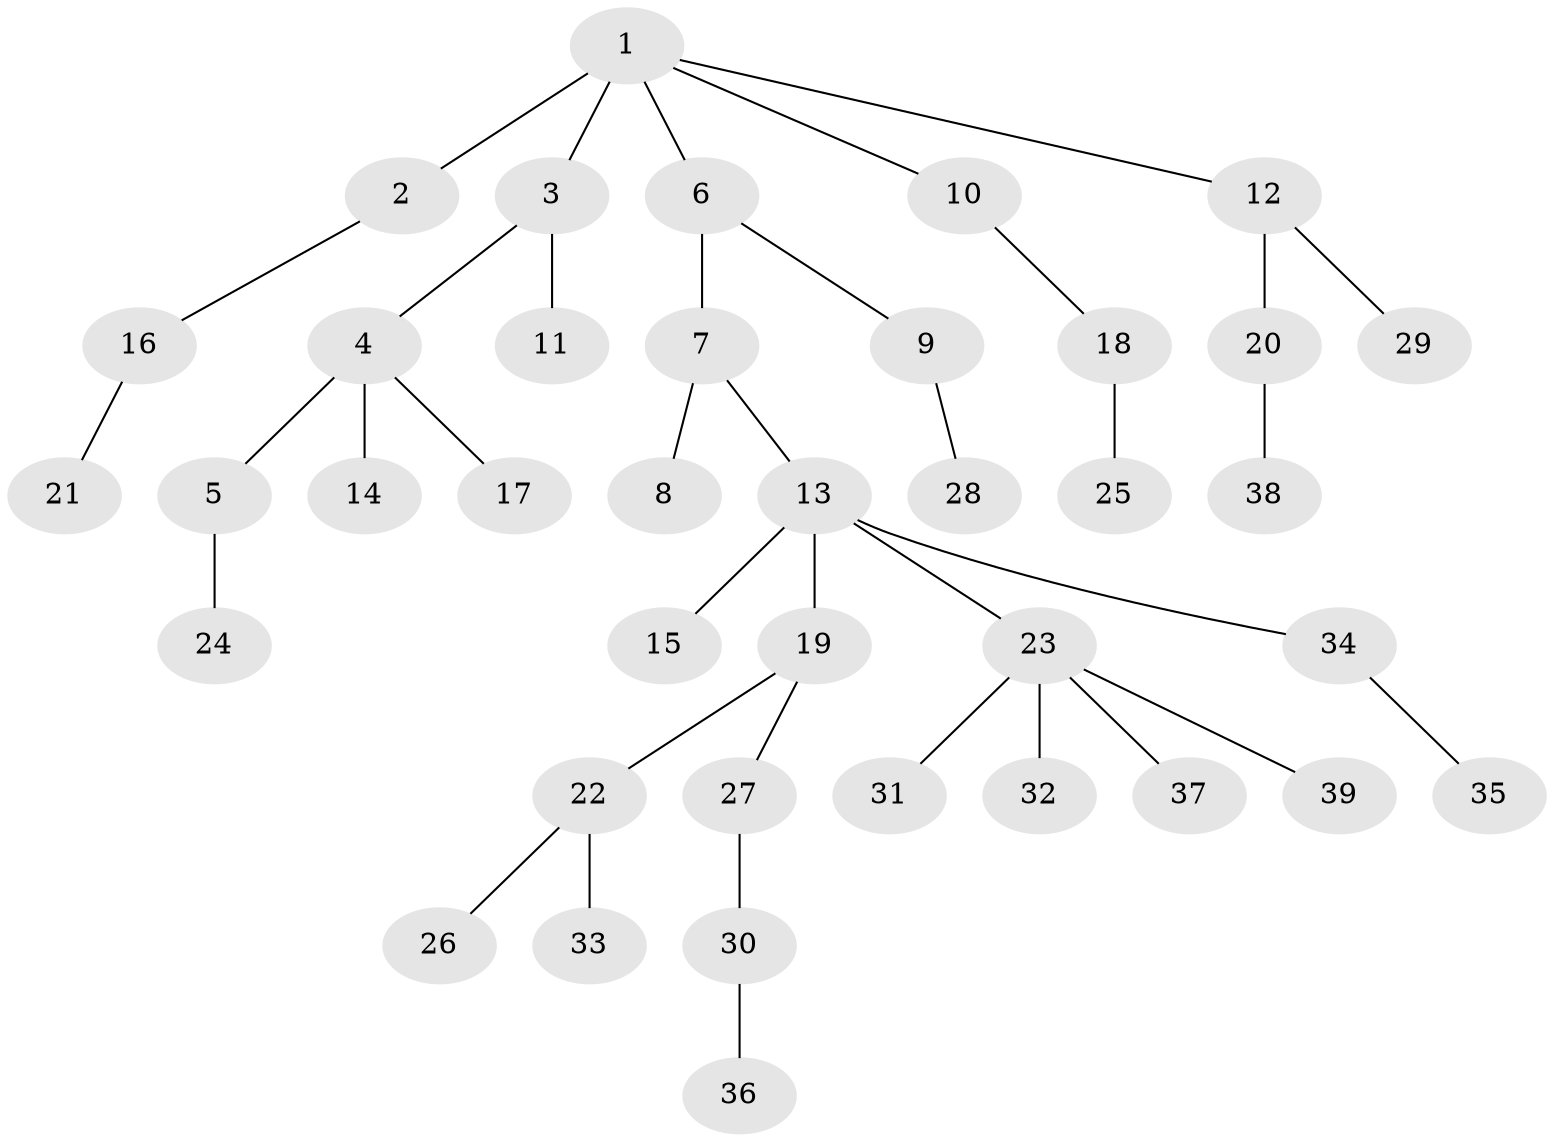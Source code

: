 // original degree distribution, {7: 0.008, 3: 0.12, 4: 0.064, 5: 0.032, 6: 0.024, 2: 0.256, 1: 0.496}
// Generated by graph-tools (version 1.1) at 2025/52/03/04/25 22:52:03]
// undirected, 39 vertices, 38 edges
graph export_dot {
  node [color=gray90,style=filled];
  1;
  2;
  3;
  4;
  5;
  6;
  7;
  8;
  9;
  10;
  11;
  12;
  13;
  14;
  15;
  16;
  17;
  18;
  19;
  20;
  21;
  22;
  23;
  24;
  25;
  26;
  27;
  28;
  29;
  30;
  31;
  32;
  33;
  34;
  35;
  36;
  37;
  38;
  39;
  1 -- 2 [weight=2.0];
  1 -- 3 [weight=1.0];
  1 -- 6 [weight=1.0];
  1 -- 10 [weight=1.0];
  1 -- 12 [weight=1.0];
  2 -- 16 [weight=1.0];
  3 -- 4 [weight=1.0];
  3 -- 11 [weight=2.0];
  4 -- 5 [weight=1.0];
  4 -- 14 [weight=1.0];
  4 -- 17 [weight=1.0];
  5 -- 24 [weight=3.0];
  6 -- 7 [weight=1.0];
  6 -- 9 [weight=1.0];
  7 -- 8 [weight=2.0];
  7 -- 13 [weight=1.0];
  9 -- 28 [weight=1.0];
  10 -- 18 [weight=1.0];
  12 -- 20 [weight=1.0];
  12 -- 29 [weight=1.0];
  13 -- 15 [weight=2.0];
  13 -- 19 [weight=1.0];
  13 -- 23 [weight=1.0];
  13 -- 34 [weight=1.0];
  16 -- 21 [weight=1.0];
  18 -- 25 [weight=2.0];
  19 -- 22 [weight=1.0];
  19 -- 27 [weight=1.0];
  20 -- 38 [weight=1.0];
  22 -- 26 [weight=1.0];
  22 -- 33 [weight=3.0];
  23 -- 31 [weight=1.0];
  23 -- 32 [weight=1.0];
  23 -- 37 [weight=1.0];
  23 -- 39 [weight=1.0];
  27 -- 30 [weight=1.0];
  30 -- 36 [weight=1.0];
  34 -- 35 [weight=1.0];
}
